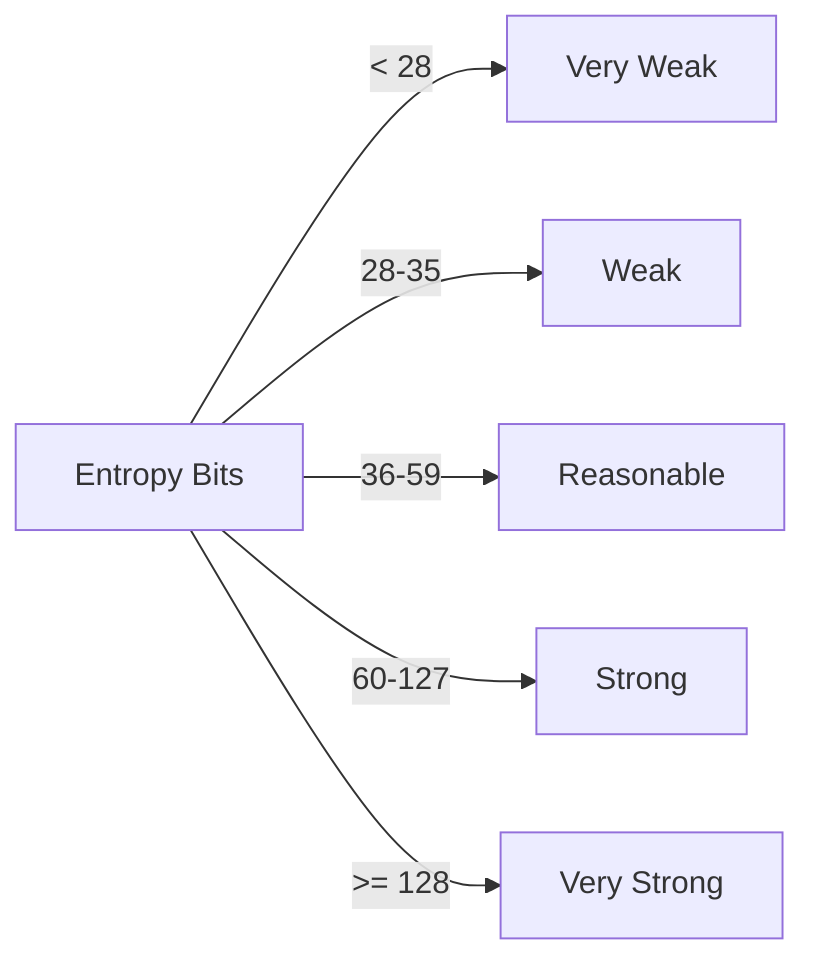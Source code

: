 graph LR
  A[Entropy Bits] -->|< 28| V[Very Weak]
  A -->|28-35| W[Weak]
  A -->|36-59| R[Reasonable]
  A -->|60-127| S[Strong]
  A -->|>= 128| VS[Very Strong]